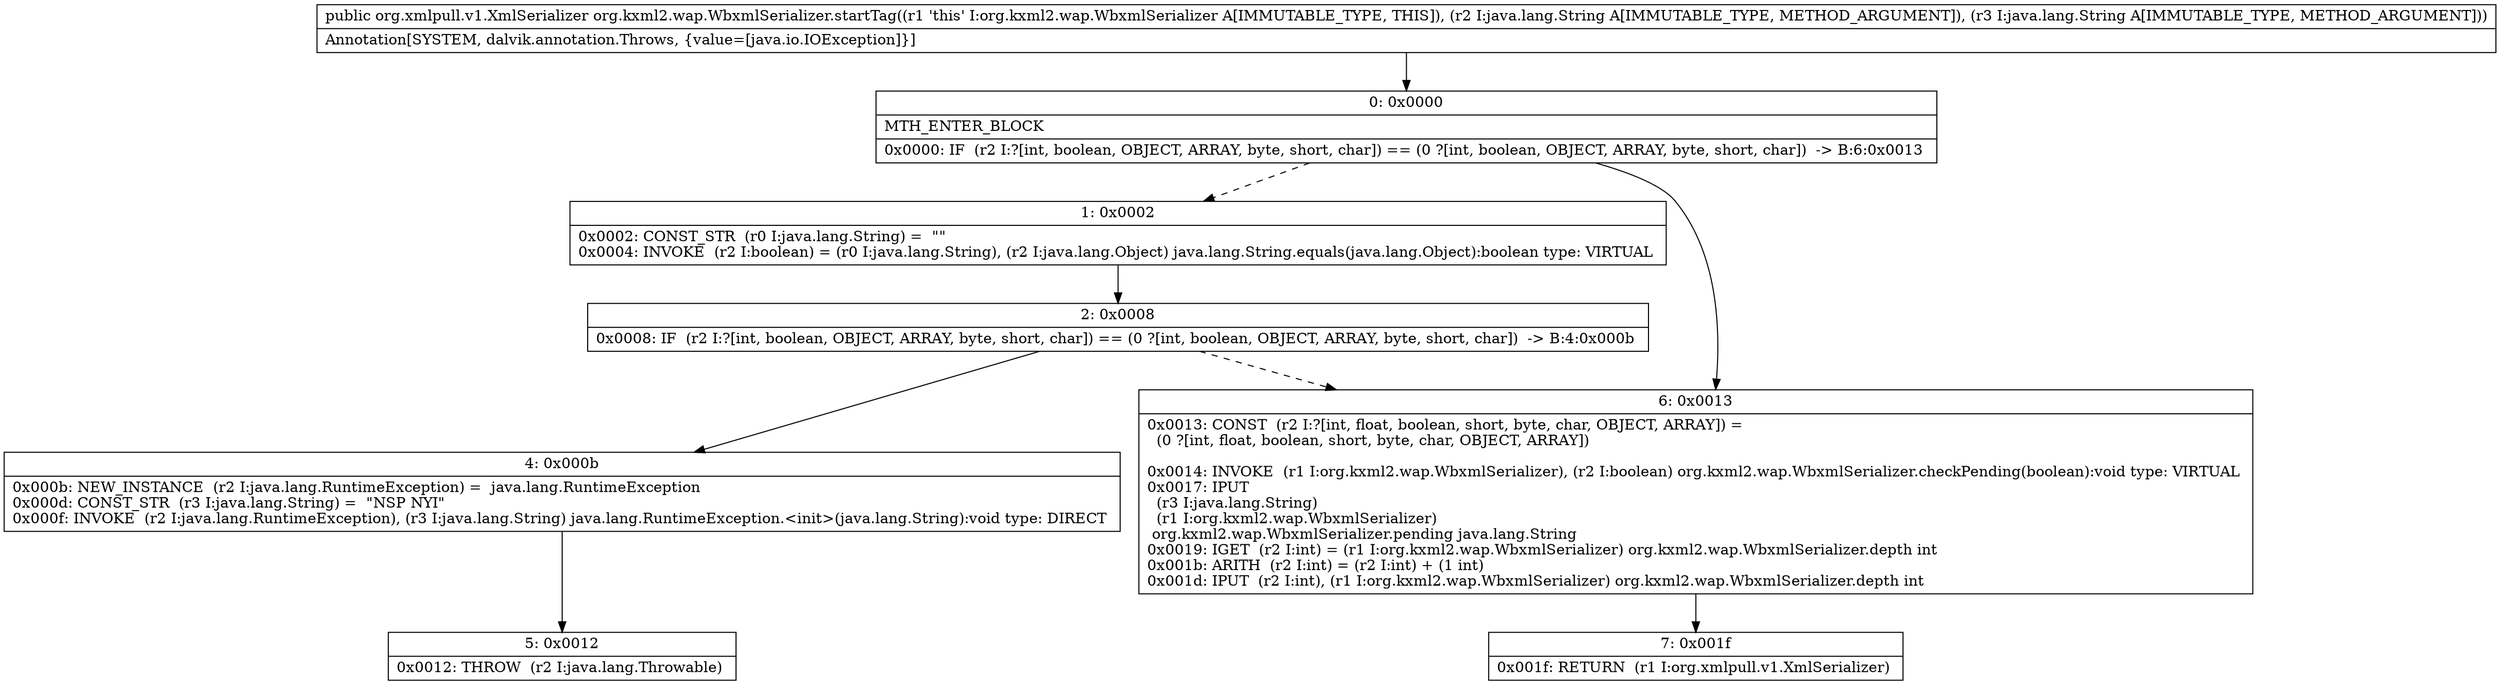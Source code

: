 digraph "CFG fororg.kxml2.wap.WbxmlSerializer.startTag(Ljava\/lang\/String;Ljava\/lang\/String;)Lorg\/xmlpull\/v1\/XmlSerializer;" {
Node_0 [shape=record,label="{0\:\ 0x0000|MTH_ENTER_BLOCK\l|0x0000: IF  (r2 I:?[int, boolean, OBJECT, ARRAY, byte, short, char]) == (0 ?[int, boolean, OBJECT, ARRAY, byte, short, char])  \-\> B:6:0x0013 \l}"];
Node_1 [shape=record,label="{1\:\ 0x0002|0x0002: CONST_STR  (r0 I:java.lang.String) =  \"\" \l0x0004: INVOKE  (r2 I:boolean) = (r0 I:java.lang.String), (r2 I:java.lang.Object) java.lang.String.equals(java.lang.Object):boolean type: VIRTUAL \l}"];
Node_2 [shape=record,label="{2\:\ 0x0008|0x0008: IF  (r2 I:?[int, boolean, OBJECT, ARRAY, byte, short, char]) == (0 ?[int, boolean, OBJECT, ARRAY, byte, short, char])  \-\> B:4:0x000b \l}"];
Node_4 [shape=record,label="{4\:\ 0x000b|0x000b: NEW_INSTANCE  (r2 I:java.lang.RuntimeException) =  java.lang.RuntimeException \l0x000d: CONST_STR  (r3 I:java.lang.String) =  \"NSP NYI\" \l0x000f: INVOKE  (r2 I:java.lang.RuntimeException), (r3 I:java.lang.String) java.lang.RuntimeException.\<init\>(java.lang.String):void type: DIRECT \l}"];
Node_5 [shape=record,label="{5\:\ 0x0012|0x0012: THROW  (r2 I:java.lang.Throwable) \l}"];
Node_6 [shape=record,label="{6\:\ 0x0013|0x0013: CONST  (r2 I:?[int, float, boolean, short, byte, char, OBJECT, ARRAY]) = \l  (0 ?[int, float, boolean, short, byte, char, OBJECT, ARRAY])\l \l0x0014: INVOKE  (r1 I:org.kxml2.wap.WbxmlSerializer), (r2 I:boolean) org.kxml2.wap.WbxmlSerializer.checkPending(boolean):void type: VIRTUAL \l0x0017: IPUT  \l  (r3 I:java.lang.String)\l  (r1 I:org.kxml2.wap.WbxmlSerializer)\l org.kxml2.wap.WbxmlSerializer.pending java.lang.String \l0x0019: IGET  (r2 I:int) = (r1 I:org.kxml2.wap.WbxmlSerializer) org.kxml2.wap.WbxmlSerializer.depth int \l0x001b: ARITH  (r2 I:int) = (r2 I:int) + (1 int) \l0x001d: IPUT  (r2 I:int), (r1 I:org.kxml2.wap.WbxmlSerializer) org.kxml2.wap.WbxmlSerializer.depth int \l}"];
Node_7 [shape=record,label="{7\:\ 0x001f|0x001f: RETURN  (r1 I:org.xmlpull.v1.XmlSerializer) \l}"];
MethodNode[shape=record,label="{public org.xmlpull.v1.XmlSerializer org.kxml2.wap.WbxmlSerializer.startTag((r1 'this' I:org.kxml2.wap.WbxmlSerializer A[IMMUTABLE_TYPE, THIS]), (r2 I:java.lang.String A[IMMUTABLE_TYPE, METHOD_ARGUMENT]), (r3 I:java.lang.String A[IMMUTABLE_TYPE, METHOD_ARGUMENT]))  | Annotation[SYSTEM, dalvik.annotation.Throws, \{value=[java.io.IOException]\}]\l}"];
MethodNode -> Node_0;
Node_0 -> Node_1[style=dashed];
Node_0 -> Node_6;
Node_1 -> Node_2;
Node_2 -> Node_4;
Node_2 -> Node_6[style=dashed];
Node_4 -> Node_5;
Node_6 -> Node_7;
}

